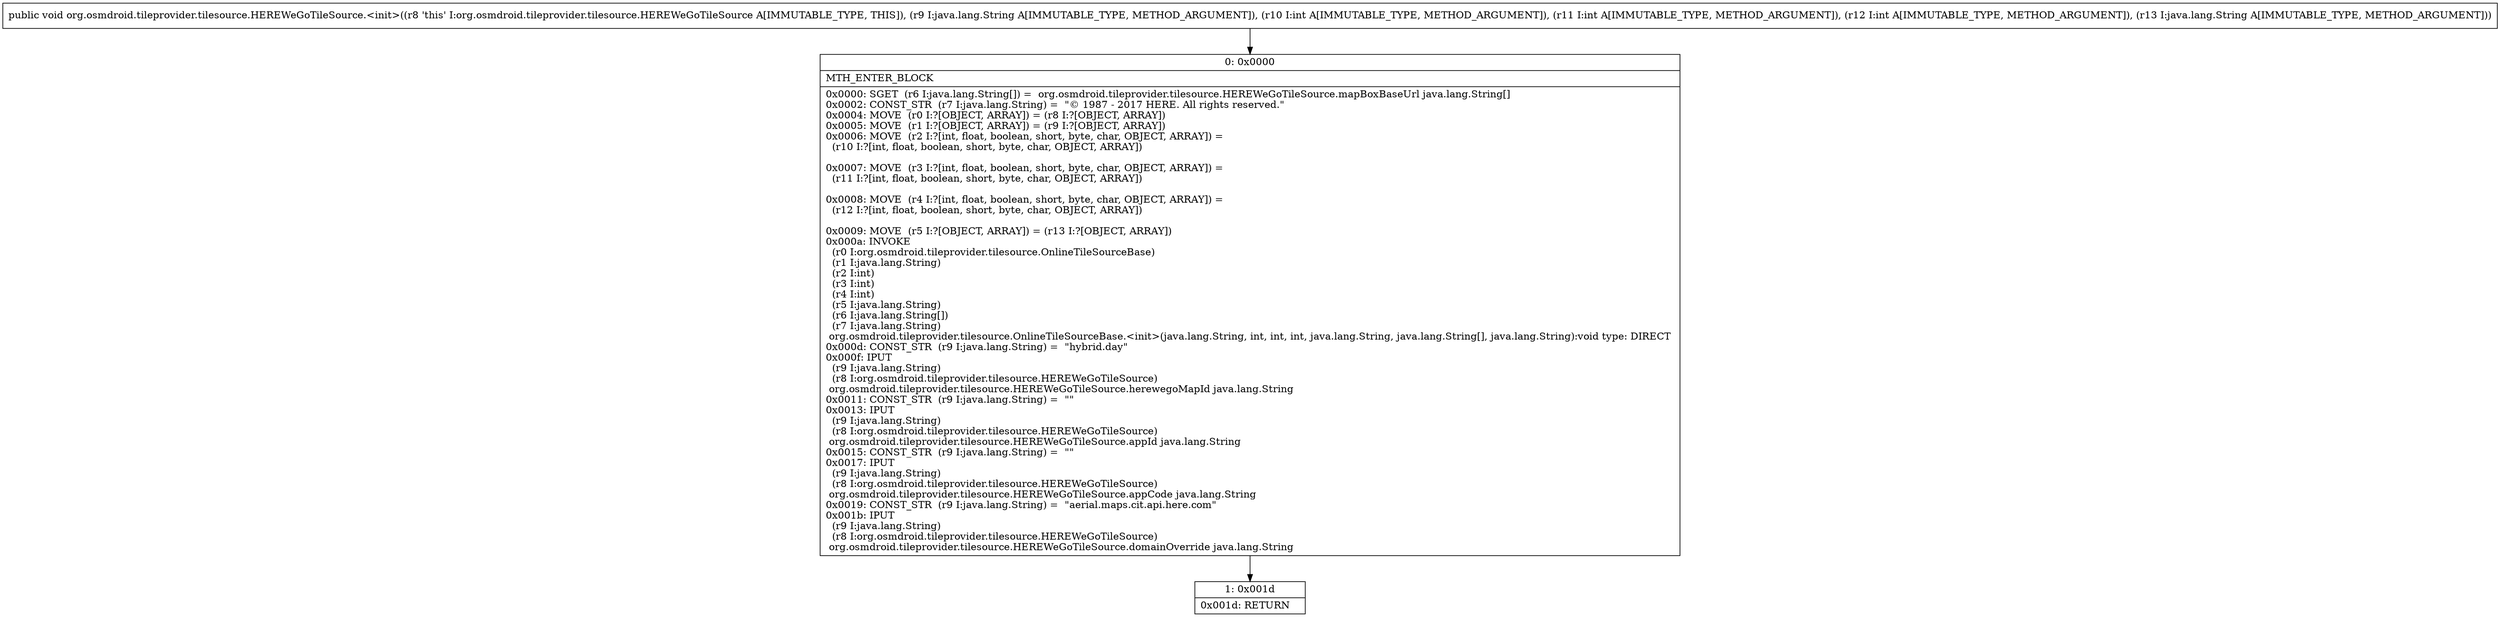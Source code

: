 digraph "CFG fororg.osmdroid.tileprovider.tilesource.HEREWeGoTileSource.\<init\>(Ljava\/lang\/String;IIILjava\/lang\/String;)V" {
Node_0 [shape=record,label="{0\:\ 0x0000|MTH_ENTER_BLOCK\l|0x0000: SGET  (r6 I:java.lang.String[]) =  org.osmdroid.tileprovider.tilesource.HEREWeGoTileSource.mapBoxBaseUrl java.lang.String[] \l0x0002: CONST_STR  (r7 I:java.lang.String) =  \"© 1987 \- 2017 HERE. All rights reserved.\" \l0x0004: MOVE  (r0 I:?[OBJECT, ARRAY]) = (r8 I:?[OBJECT, ARRAY]) \l0x0005: MOVE  (r1 I:?[OBJECT, ARRAY]) = (r9 I:?[OBJECT, ARRAY]) \l0x0006: MOVE  (r2 I:?[int, float, boolean, short, byte, char, OBJECT, ARRAY]) = \l  (r10 I:?[int, float, boolean, short, byte, char, OBJECT, ARRAY])\l \l0x0007: MOVE  (r3 I:?[int, float, boolean, short, byte, char, OBJECT, ARRAY]) = \l  (r11 I:?[int, float, boolean, short, byte, char, OBJECT, ARRAY])\l \l0x0008: MOVE  (r4 I:?[int, float, boolean, short, byte, char, OBJECT, ARRAY]) = \l  (r12 I:?[int, float, boolean, short, byte, char, OBJECT, ARRAY])\l \l0x0009: MOVE  (r5 I:?[OBJECT, ARRAY]) = (r13 I:?[OBJECT, ARRAY]) \l0x000a: INVOKE  \l  (r0 I:org.osmdroid.tileprovider.tilesource.OnlineTileSourceBase)\l  (r1 I:java.lang.String)\l  (r2 I:int)\l  (r3 I:int)\l  (r4 I:int)\l  (r5 I:java.lang.String)\l  (r6 I:java.lang.String[])\l  (r7 I:java.lang.String)\l org.osmdroid.tileprovider.tilesource.OnlineTileSourceBase.\<init\>(java.lang.String, int, int, int, java.lang.String, java.lang.String[], java.lang.String):void type: DIRECT \l0x000d: CONST_STR  (r9 I:java.lang.String) =  \"hybrid.day\" \l0x000f: IPUT  \l  (r9 I:java.lang.String)\l  (r8 I:org.osmdroid.tileprovider.tilesource.HEREWeGoTileSource)\l org.osmdroid.tileprovider.tilesource.HEREWeGoTileSource.herewegoMapId java.lang.String \l0x0011: CONST_STR  (r9 I:java.lang.String) =  \"\" \l0x0013: IPUT  \l  (r9 I:java.lang.String)\l  (r8 I:org.osmdroid.tileprovider.tilesource.HEREWeGoTileSource)\l org.osmdroid.tileprovider.tilesource.HEREWeGoTileSource.appId java.lang.String \l0x0015: CONST_STR  (r9 I:java.lang.String) =  \"\" \l0x0017: IPUT  \l  (r9 I:java.lang.String)\l  (r8 I:org.osmdroid.tileprovider.tilesource.HEREWeGoTileSource)\l org.osmdroid.tileprovider.tilesource.HEREWeGoTileSource.appCode java.lang.String \l0x0019: CONST_STR  (r9 I:java.lang.String) =  \"aerial.maps.cit.api.here.com\" \l0x001b: IPUT  \l  (r9 I:java.lang.String)\l  (r8 I:org.osmdroid.tileprovider.tilesource.HEREWeGoTileSource)\l org.osmdroid.tileprovider.tilesource.HEREWeGoTileSource.domainOverride java.lang.String \l}"];
Node_1 [shape=record,label="{1\:\ 0x001d|0x001d: RETURN   \l}"];
MethodNode[shape=record,label="{public void org.osmdroid.tileprovider.tilesource.HEREWeGoTileSource.\<init\>((r8 'this' I:org.osmdroid.tileprovider.tilesource.HEREWeGoTileSource A[IMMUTABLE_TYPE, THIS]), (r9 I:java.lang.String A[IMMUTABLE_TYPE, METHOD_ARGUMENT]), (r10 I:int A[IMMUTABLE_TYPE, METHOD_ARGUMENT]), (r11 I:int A[IMMUTABLE_TYPE, METHOD_ARGUMENT]), (r12 I:int A[IMMUTABLE_TYPE, METHOD_ARGUMENT]), (r13 I:java.lang.String A[IMMUTABLE_TYPE, METHOD_ARGUMENT])) }"];
MethodNode -> Node_0;
Node_0 -> Node_1;
}

